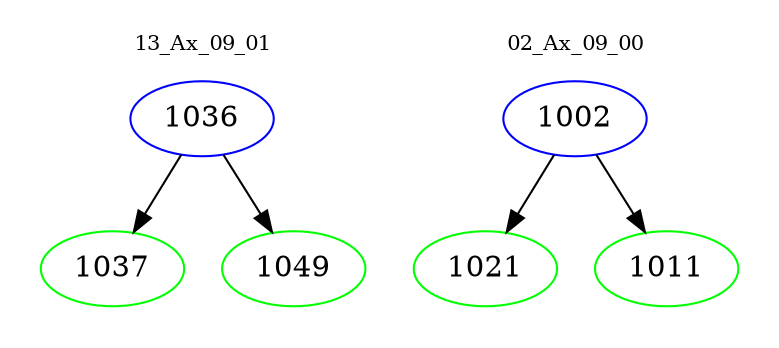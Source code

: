 digraph{
subgraph cluster_0 {
color = white
label = "13_Ax_09_01";
fontsize=10;
T0_1036 [label="1036", color="blue"]
T0_1036 -> T0_1037 [color="black"]
T0_1037 [label="1037", color="green"]
T0_1036 -> T0_1049 [color="black"]
T0_1049 [label="1049", color="green"]
}
subgraph cluster_1 {
color = white
label = "02_Ax_09_00";
fontsize=10;
T1_1002 [label="1002", color="blue"]
T1_1002 -> T1_1021 [color="black"]
T1_1021 [label="1021", color="green"]
T1_1002 -> T1_1011 [color="black"]
T1_1011 [label="1011", color="green"]
}
}
